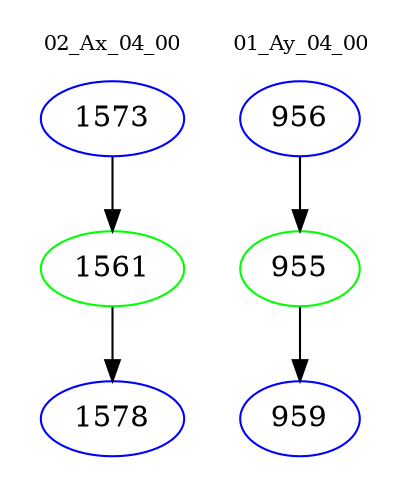 digraph{
subgraph cluster_0 {
color = white
label = "02_Ax_04_00";
fontsize=10;
T0_1573 [label="1573", color="blue"]
T0_1573 -> T0_1561 [color="black"]
T0_1561 [label="1561", color="green"]
T0_1561 -> T0_1578 [color="black"]
T0_1578 [label="1578", color="blue"]
}
subgraph cluster_1 {
color = white
label = "01_Ay_04_00";
fontsize=10;
T1_956 [label="956", color="blue"]
T1_956 -> T1_955 [color="black"]
T1_955 [label="955", color="green"]
T1_955 -> T1_959 [color="black"]
T1_959 [label="959", color="blue"]
}
}
